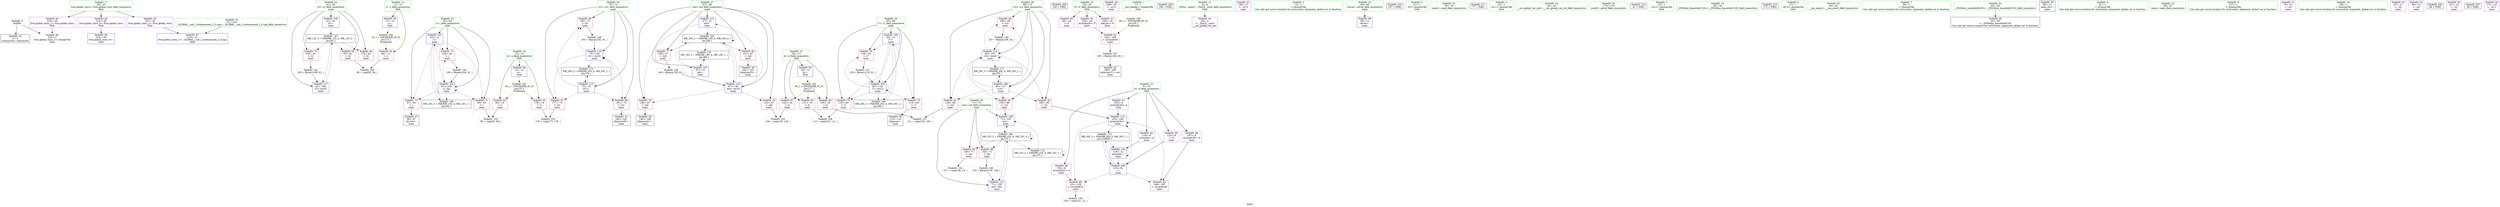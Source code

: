 digraph "SVFG" {
	label="SVFG";

	Node0x55ab2a5cfd20 [shape=record,color=grey,label="{NodeID: 0\nNullPtr}"];
	Node0x55ab2a5cfd20 -> Node0x55ab2a5e91f0[style=solid];
	Node0x55ab2a5cfd20 -> Node0x55ab2a5e9f80[style=solid];
	Node0x55ab2a5fd4a0 [shape=record,color=yellow,style=double,label="{NodeID: 180\n2V_1 = ENCHI(MR_2V_0)\npts\{13 \}\nFun[main]}"];
	Node0x55ab2a5fd4a0 -> Node0x55ab2a5eb960[style=dashed];
	Node0x55ab2a5e9e80 [shape=record,color=blue,label="{NodeID: 97\n215\<--31\nllvm.global_ctors_1\<--_GLOBAL__sub_I_lordmonsoon_2_0.cpp\nGlob }"];
	Node0x55ab2a5d0920 [shape=record,color=green,label="{NodeID: 14\n14\<--15\nn\<--n_field_insensitive\nGlob }"];
	Node0x55ab2a5d0920 -> Node0x55ab2a5eba30[style=solid];
	Node0x55ab2a5d0920 -> Node0x55ab2a5ebb00[style=solid];
	Node0x55ab2a5d0920 -> Node0x55ab2a5ed390[style=solid];
	Node0x55ab2a5eea50 [shape=record,color=blue,label="{NodeID: 111\n67\<--12\nind\<--\nmain\n}"];
	Node0x55ab2a5eea50 -> Node0x55ab2a5ec730[style=dashed];
	Node0x55ab2a5eea50 -> Node0x55ab2a5f89a0[style=dashed];
	Node0x55ab2a5e8d10 [shape=record,color=green,label="{NodeID: 28\n69\<--70\ni14\<--i14_field_insensitive\nmain\n}"];
	Node0x55ab2a5e8d10 -> Node0x55ab2a5ec8d0[style=solid];
	Node0x55ab2a5e8d10 -> Node0x55ab2a5ec9a0[style=solid];
	Node0x55ab2a5e8d10 -> Node0x55ab2a5eca70[style=solid];
	Node0x55ab2a5e8d10 -> Node0x55ab2a5ecb40[style=solid];
	Node0x55ab2a5e8d10 -> Node0x55ab2a5ee7e0[style=solid];
	Node0x55ab2a5e8d10 -> Node0x55ab2a5eecc0[style=solid];
	Node0x55ab2a6092f0 [shape=record,color=black,label="{NodeID: 208\n102 = PHI()\n}"];
	Node0x55ab2a5e9870 [shape=record,color=black,label="{NodeID: 42\n186\<--185\nidxprom37\<--sub\nmain\n}"];
	Node0x55ab2a5eb3f0 [shape=record,color=purple,label="{NodeID: 56\n189\<--25\n\<--.str.2\nmain\n}"];
	Node0x55ab2a5f1890 [shape=record,color=grey,label="{NodeID: 153\n179 = cmp(177, 178, )\n}"];
	Node0x55ab2a5ebfe0 [shape=record,color=red,label="{NodeID: 70\n199\<--61\n\<--t2\nmain\n}"];
	Node0x55ab2a5ebfe0 -> Node0x55ab2a5ea8f0[style=solid];
	Node0x55ab2a5f93a0 [shape=record,color=black,label="{NodeID: 167\nMR_12V_3 = PHI(MR_12V_4, MR_12V_2, )\npts\{62 \}\n}"];
	Node0x55ab2a5f93a0 -> Node0x55ab2a5ebe40[style=dashed];
	Node0x55ab2a5f93a0 -> Node0x55ab2a5ebf10[style=dashed];
	Node0x55ab2a5f93a0 -> Node0x55ab2a5ebfe0[style=dashed];
	Node0x55ab2a5f93a0 -> Node0x55ab2a5eef30[style=dashed];
	Node0x55ab2a5ecb40 [shape=record,color=red,label="{NodeID: 84\n166\<--69\n\<--i14\nmain\n}"];
	Node0x55ab2a5ecb40 -> Node0x55ab2a5eaa70[style=solid];
	Node0x55ab2a5d17d0 [shape=record,color=green,label="{NodeID: 1\n7\<--1\n__dso_handle\<--dummyObj\nGlob }"];
	Node0x55ab2a5fdfc0 [shape=record,color=yellow,style=double,label="{NodeID: 181\n4V_1 = ENCHI(MR_4V_0)\npts\{15 \}\nFun[main]}"];
	Node0x55ab2a5fdfc0 -> Node0x55ab2a5eba30[style=dashed];
	Node0x55ab2a5fdfc0 -> Node0x55ab2a5ebb00[style=dashed];
	Node0x55ab2a5e9f80 [shape=record,color=blue, style = dotted,label="{NodeID: 98\n216\<--3\nllvm.global_ctors_2\<--dummyVal\nGlob }"];
	Node0x55ab2a5d0e80 [shape=record,color=green,label="{NodeID: 15\n16\<--17\nk\<--k_field_insensitive\nGlob }"];
	Node0x55ab2a5d0e80 -> Node0x55ab2a5ebbd0[style=solid];
	Node0x55ab2a5d0e80 -> Node0x55ab2a5ebca0[style=solid];
	Node0x55ab2a5d0e80 -> Node0x55ab2a5ebd70[style=solid];
	Node0x55ab2a5d0e80 -> Node0x55ab2a5ed490[style=solid];
	Node0x55ab2a5eeb20 [shape=record,color=blue,label="{NodeID: 112\n71\<--155\ncnt\<--dec\nmain\n}"];
	Node0x55ab2a5eeb20 -> Node0x55ab2a5f8ea0[style=dashed];
	Node0x55ab2a5e8de0 [shape=record,color=green,label="{NodeID: 29\n71\<--72\ncnt\<--cnt_field_insensitive\nmain\n}"];
	Node0x55ab2a5e8de0 -> Node0x55ab2a5ecc10[style=solid];
	Node0x55ab2a5e8de0 -> Node0x55ab2a5ecce0[style=solid];
	Node0x55ab2a5e8de0 -> Node0x55ab2a5ee8b0[style=solid];
	Node0x55ab2a5e8de0 -> Node0x55ab2a5eeb20[style=solid];
	Node0x55ab2a6093f0 [shape=record,color=black,label="{NodeID: 209\n190 = PHI()\n}"];
	Node0x55ab2a5e9940 [shape=record,color=purple,label="{NodeID: 43\n40\<--4\n\<--_ZStL8__ioinit\n__cxx_global_var_init\n}"];
	Node0x55ab2a5eb4c0 [shape=record,color=purple,label="{NodeID: 57\n196\<--27\n\<--.str.3\nmain\n}"];
	Node0x55ab2a5f1a10 [shape=record,color=grey,label="{NodeID: 154\n137 = cmp(136, 12, )\n}"];
	Node0x55ab2a5ec0b0 [shape=record,color=red,label="{NodeID: 71\n93\<--63\n\<--i\nmain\n}"];
	Node0x55ab2a5ec0b0 -> Node0x55ab2a5f1b90[style=solid];
	Node0x55ab2a5f98a0 [shape=record,color=black,label="{NodeID: 168\nMR_14V_2 = PHI(MR_14V_4, MR_14V_1, )\npts\{64 \}\n}"];
	Node0x55ab2a5f98a0 -> Node0x55ab2a5ea220[style=dashed];
	Node0x55ab2a5ecc10 [shape=record,color=red,label="{NodeID: 85\n136\<--71\n\<--cnt\nmain\n}"];
	Node0x55ab2a5ecc10 -> Node0x55ab2a5f1a10[style=solid];
	Node0x55ab2a5d00d0 [shape=record,color=green,label="{NodeID: 2\n12\<--1\n\<--dummyObj\nCan only get source location for instruction, argument, global var or function.}"];
	Node0x55ab2a5fe0a0 [shape=record,color=yellow,style=double,label="{NodeID: 182\n6V_1 = ENCHI(MR_6V_0)\npts\{17 \}\nFun[main]}"];
	Node0x55ab2a5fe0a0 -> Node0x55ab2a5ebbd0[style=dashed];
	Node0x55ab2a5fe0a0 -> Node0x55ab2a5ebca0[style=dashed];
	Node0x55ab2a5fe0a0 -> Node0x55ab2a5ebd70[style=dashed];
	Node0x55ab2a5ea080 [shape=record,color=blue,label="{NodeID: 99\n59\<--12\nretval\<--\nmain\n}"];
	Node0x55ab2a5d0f50 [shape=record,color=green,label="{NodeID: 16\n18\<--20\nP\<--P_field_insensitive\nGlob }"];
	Node0x55ab2a5d0f50 -> Node0x55ab2a5eae40[style=solid];
	Node0x55ab2a5d0f50 -> Node0x55ab2a5eaf10[style=solid];
	Node0x55ab2a5d0f50 -> Node0x55ab2a5eb890[style=solid];
	Node0x55ab2a5eebf0 [shape=record,color=blue,label="{NodeID: 113\n163\<--160\narrayidx26\<--\nmain\n}"];
	Node0x55ab2a5eebf0 -> Node0x55ab2a5ed020[style=dashed];
	Node0x55ab2a5eebf0 -> Node0x55ab2a5ed1c0[style=dashed];
	Node0x55ab2a5eebf0 -> Node0x55ab2a5eebf0[style=dashed];
	Node0x55ab2a5eebf0 -> Node0x55ab2a5fb6a0[style=dashed];
	Node0x55ab2a5e8eb0 [shape=record,color=green,label="{NodeID: 30\n73\<--74\ni31\<--i31_field_insensitive\nmain\n}"];
	Node0x55ab2a5e8eb0 -> Node0x55ab2a5ecdb0[style=solid];
	Node0x55ab2a5e8eb0 -> Node0x55ab2a5ece80[style=solid];
	Node0x55ab2a5e8eb0 -> Node0x55ab2a5ecf50[style=solid];
	Node0x55ab2a5e8eb0 -> Node0x55ab2a5eed90[style=solid];
	Node0x55ab2a5e8eb0 -> Node0x55ab2a5eee60[style=solid];
	Node0x55ab2a6094f0 [shape=record,color=black,label="{NodeID: 210\n197 = PHI()\n}"];
	Node0x55ab2a5e9a10 [shape=record,color=purple,label="{NodeID: 44\n116\<--8\narrayidx\<--A\nmain\n}"];
	Node0x55ab2a5e9a10 -> Node0x55ab2a5ea490[style=solid];
	Node0x55ab2a5eb590 [shape=record,color=purple,label="{NodeID: 58\n214\<--29\nllvm.global_ctors_0\<--llvm.global_ctors\nGlob }"];
	Node0x55ab2a5eb590 -> Node0x55ab2a5e9d80[style=solid];
	Node0x55ab2a5f1b90 [shape=record,color=grey,label="{NodeID: 155\n95 = cmp(93, 94, )\n}"];
	Node0x55ab2a5ec180 [shape=record,color=red,label="{NodeID: 72\n97\<--63\n\<--i\nmain\n}"];
	Node0x55ab2a5ec180 -> Node0x55ab2a5e9460[style=solid];
	Node0x55ab2a5f9da0 [shape=record,color=black,label="{NodeID: 169\nMR_16V_2 = PHI(MR_16V_4, MR_16V_1, )\npts\{66 \}\n}"];
	Node0x55ab2a5f9da0 -> Node0x55ab2a5ea3c0[style=dashed];
	Node0x55ab2a5ecce0 [shape=record,color=red,label="{NodeID: 86\n154\<--71\n\<--cnt\nmain\n}"];
	Node0x55ab2a5ecce0 -> Node0x55ab2a5eabf0[style=solid];
	Node0x55ab2a5cff40 [shape=record,color=green,label="{NodeID: 3\n21\<--1\n.str\<--dummyObj\nGlob }"];
	Node0x55ab2a5fe180 [shape=record,color=yellow,style=double,label="{NodeID: 183\n8V_1 = ENCHI(MR_8V_0)\npts\{20 \}\nFun[main]}"];
	Node0x55ab2a5fe180 -> Node0x55ab2a5ed0f0[style=dashed];
	Node0x55ab2a5ea150 [shape=record,color=blue,label="{NodeID: 100\n61\<--81\nt2\<--\nmain\n}"];
	Node0x55ab2a5ea150 -> Node0x55ab2a5f93a0[style=dashed];
	Node0x55ab2a5d1020 [shape=record,color=green,label="{NodeID: 17\n29\<--33\nllvm.global_ctors\<--llvm.global_ctors_field_insensitive\nGlob }"];
	Node0x55ab2a5d1020 -> Node0x55ab2a5eb590[style=solid];
	Node0x55ab2a5d1020 -> Node0x55ab2a5eb690[style=solid];
	Node0x55ab2a5d1020 -> Node0x55ab2a5eb790[style=solid];
	Node0x55ab2a5eecc0 [shape=record,color=blue,label="{NodeID: 114\n69\<--167\ni14\<--inc28\nmain\n}"];
	Node0x55ab2a5eecc0 -> Node0x55ab2a5ec8d0[style=dashed];
	Node0x55ab2a5eecc0 -> Node0x55ab2a5ec9a0[style=dashed];
	Node0x55ab2a5eecc0 -> Node0x55ab2a5eca70[style=dashed];
	Node0x55ab2a5eecc0 -> Node0x55ab2a5ecb40[style=dashed];
	Node0x55ab2a5eecc0 -> Node0x55ab2a5eecc0[style=dashed];
	Node0x55ab2a5eecc0 -> Node0x55ab2a5fa7a0[style=dashed];
	Node0x55ab2a5e8f80 [shape=record,color=green,label="{NodeID: 31\n78\<--79\nscanf\<--scanf_field_insensitive\n}"];
	Node0x55ab2a609f10 [shape=record,color=black,label="{NodeID: 211\n77 = PHI()\n}"];
	Node0x55ab2a5e9ae0 [shape=record,color=purple,label="{NodeID: 45\n123\<--8\n\<--A\nmain\n}"];
	Node0x55ab2a5e9ae0 -> Node0x55ab2a5ee640[style=solid];
	Node0x55ab2a5eb690 [shape=record,color=purple,label="{NodeID: 59\n215\<--29\nllvm.global_ctors_1\<--llvm.global_ctors\nGlob }"];
	Node0x55ab2a5eb690 -> Node0x55ab2a5e9e80[style=solid];
	Node0x55ab2a5f1d10 [shape=record,color=grey,label="{NodeID: 156\n85 = cmp(83, 84, )\n}"];
	Node0x55ab2a5ec250 [shape=record,color=red,label="{NodeID: 73\n104\<--63\n\<--i\nmain\n}"];
	Node0x55ab2a5ec250 -> Node0x55ab2a5f1410[style=solid];
	Node0x55ab2a5fa2a0 [shape=record,color=black,label="{NodeID: 170\nMR_18V_2 = PHI(MR_18V_4, MR_18V_1, )\npts\{68 \}\n}"];
	Node0x55ab2a5fa2a0 -> Node0x55ab2a5ee710[style=dashed];
	Node0x55ab2a5ecdb0 [shape=record,color=red,label="{NodeID: 87\n177\<--73\n\<--i31\nmain\n}"];
	Node0x55ab2a5ecdb0 -> Node0x55ab2a5f1890[style=solid];
	Node0x55ab2a5cffd0 [shape=record,color=green,label="{NodeID: 4\n23\<--1\n.str.1\<--dummyObj\nGlob }"];
	Node0x55ab2a5ea220 [shape=record,color=blue,label="{NodeID: 101\n63\<--12\ni\<--\nmain\n}"];
	Node0x55ab2a5ea220 -> Node0x55ab2a5ec0b0[style=dashed];
	Node0x55ab2a5ea220 -> Node0x55ab2a5ec180[style=dashed];
	Node0x55ab2a5ea220 -> Node0x55ab2a5ec250[style=dashed];
	Node0x55ab2a5ea220 -> Node0x55ab2a5ea2f0[style=dashed];
	Node0x55ab2a5ea220 -> Node0x55ab2a5f98a0[style=dashed];
	Node0x55ab2a5d10f0 [shape=record,color=green,label="{NodeID: 18\n34\<--35\n__cxx_global_var_init\<--__cxx_global_var_init_field_insensitive\n}"];
	Node0x55ab2a5eed90 [shape=record,color=blue,label="{NodeID: 115\n73\<--12\ni31\<--\nmain\n}"];
	Node0x55ab2a5eed90 -> Node0x55ab2a5ecdb0[style=dashed];
	Node0x55ab2a5eed90 -> Node0x55ab2a5ece80[style=dashed];
	Node0x55ab2a5eed90 -> Node0x55ab2a5ecf50[style=dashed];
	Node0x55ab2a5eed90 -> Node0x55ab2a5eee60[style=dashed];
	Node0x55ab2a5eed90 -> Node0x55ab2a5fb1a0[style=dashed];
	Node0x55ab2a5e9050 [shape=record,color=green,label="{NodeID: 32\n173\<--174\nprintf\<--printf_field_insensitive\n}"];
	Node0x55ab2a60a010 [shape=record,color=black,label="{NodeID: 212\n41 = PHI()\n}"];
	Node0x55ab2a5e9bb0 [shape=record,color=purple,label="{NodeID: 46\n150\<--8\narrayidx22\<--A\nmain\n}"];
	Node0x55ab2a5e9bb0 -> Node0x55ab2a5ed020[style=solid];
	Node0x55ab2a5eb790 [shape=record,color=purple,label="{NodeID: 60\n216\<--29\nllvm.global_ctors_2\<--llvm.global_ctors\nGlob }"];
	Node0x55ab2a5eb790 -> Node0x55ab2a5e9f80[style=solid];
	Node0x55ab2a5f1e90 [shape=record,color=grey,label="{NodeID: 157\n131 = cmp(129, 130, )\n}"];
	Node0x55ab2a5ec320 [shape=record,color=red,label="{NodeID: 74\n110\<--65\n\<--i7\nmain\n}"];
	Node0x55ab2a5ec320 -> Node0x55ab2a5f2010[style=solid];
	Node0x55ab2a5fa7a0 [shape=record,color=black,label="{NodeID: 171\nMR_20V_2 = PHI(MR_20V_4, MR_20V_1, )\npts\{70 \}\n}"];
	Node0x55ab2a5fa7a0 -> Node0x55ab2a5ee7e0[style=dashed];
	Node0x55ab2a5ece80 [shape=record,color=red,label="{NodeID: 88\n181\<--73\n\<--i31\nmain\n}"];
	Node0x55ab2a5ece80 -> Node0x55ab2a5e97a0[style=solid];
	Node0x55ab2a5d1960 [shape=record,color=green,label="{NodeID: 5\n25\<--1\n.str.2\<--dummyObj\nGlob }"];
	Node0x55ab2a5ea2f0 [shape=record,color=blue,label="{NodeID: 102\n63\<--105\ni\<--inc\nmain\n}"];
	Node0x55ab2a5ea2f0 -> Node0x55ab2a5ec0b0[style=dashed];
	Node0x55ab2a5ea2f0 -> Node0x55ab2a5ec180[style=dashed];
	Node0x55ab2a5ea2f0 -> Node0x55ab2a5ec250[style=dashed];
	Node0x55ab2a5ea2f0 -> Node0x55ab2a5ea2f0[style=dashed];
	Node0x55ab2a5ea2f0 -> Node0x55ab2a5f98a0[style=dashed];
	Node0x55ab2a5d11c0 [shape=record,color=green,label="{NodeID: 19\n38\<--39\n_ZNSt8ios_base4InitC1Ev\<--_ZNSt8ios_base4InitC1Ev_field_insensitive\n}"];
	Node0x55ab2a5eee60 [shape=record,color=blue,label="{NodeID: 116\n73\<--193\ni31\<--inc41\nmain\n}"];
	Node0x55ab2a5eee60 -> Node0x55ab2a5ecdb0[style=dashed];
	Node0x55ab2a5eee60 -> Node0x55ab2a5ece80[style=dashed];
	Node0x55ab2a5eee60 -> Node0x55ab2a5ecf50[style=dashed];
	Node0x55ab2a5eee60 -> Node0x55ab2a5eee60[style=dashed];
	Node0x55ab2a5eee60 -> Node0x55ab2a5fb1a0[style=dashed];
	Node0x55ab2a5e9120 [shape=record,color=green,label="{NodeID: 33\n31\<--210\n_GLOBAL__sub_I_lordmonsoon_2_0.cpp\<--_GLOBAL__sub_I_lordmonsoon_2_0.cpp_field_insensitive\n}"];
	Node0x55ab2a5e9120 -> Node0x55ab2a5e9e80[style=solid];
	Node0x55ab2a60a110 [shape=record,color=black,label="{NodeID: 213\n172 = PHI()\n}"];
	Node0x55ab2a5e9c80 [shape=record,color=purple,label="{NodeID: 47\n163\<--8\narrayidx26\<--A\nmain\n}"];
	Node0x55ab2a5e9c80 -> Node0x55ab2a5eebf0[style=solid];
	Node0x55ab2a5ea8f0 [shape=record,color=grey,label="{NodeID: 144\n200 = Binary(199, 81, )\n}"];
	Node0x55ab2a5ea8f0 -> Node0x55ab2a5eef30[style=solid];
	Node0x55ab2a5eb890 [shape=record,color=purple,label="{NodeID: 61\n100\<--18\nadd.ptr\<--P\nmain\n}"];
	Node0x55ab2a5f2010 [shape=record,color=grey,label="{NodeID: 158\n112 = cmp(110, 111, )\n}"];
	Node0x55ab2a5ec3f0 [shape=record,color=red,label="{NodeID: 75\n114\<--65\n\<--i7\nmain\n}"];
	Node0x55ab2a5ec3f0 -> Node0x55ab2a5e9530[style=solid];
	Node0x55ab2a5faca0 [shape=record,color=black,label="{NodeID: 172\nMR_22V_2 = PHI(MR_22V_3, MR_22V_1, )\npts\{72 \}\n}"];
	Node0x55ab2a5faca0 -> Node0x55ab2a5ee8b0[style=dashed];
	Node0x55ab2a5faca0 -> Node0x55ab2a5faca0[style=dashed];
	Node0x55ab2a5ecf50 [shape=record,color=red,label="{NodeID: 89\n192\<--73\n\<--i31\nmain\n}"];
	Node0x55ab2a5ecf50 -> Node0x55ab2a5f1290[style=solid];
	Node0x55ab2a5d19f0 [shape=record,color=green,label="{NodeID: 6\n27\<--1\n.str.3\<--dummyObj\nGlob }"];
	Node0x55ab2a5ea3c0 [shape=record,color=blue,label="{NodeID: 103\n65\<--12\ni7\<--\nmain\n}"];
	Node0x55ab2a5ea3c0 -> Node0x55ab2a5ec320[style=dashed];
	Node0x55ab2a5ea3c0 -> Node0x55ab2a5ec3f0[style=dashed];
	Node0x55ab2a5ea3c0 -> Node0x55ab2a5ec4c0[style=dashed];
	Node0x55ab2a5ea3c0 -> Node0x55ab2a5ee570[style=dashed];
	Node0x55ab2a5ea3c0 -> Node0x55ab2a5f9da0[style=dashed];
	Node0x55ab2a5d1290 [shape=record,color=green,label="{NodeID: 20\n44\<--45\n__cxa_atexit\<--__cxa_atexit_field_insensitive\n}"];
	Node0x55ab2a5eef30 [shape=record,color=blue,label="{NodeID: 117\n61\<--200\nt2\<--inc45\nmain\n}"];
	Node0x55ab2a5eef30 -> Node0x55ab2a5f93a0[style=dashed];
	Node0x55ab2a5e91f0 [shape=record,color=black,label="{NodeID: 34\n2\<--3\ndummyVal\<--dummyVal\n}"];
	Node0x55ab2a5ead70 [shape=record,color=purple,label="{NodeID: 48\n187\<--8\narrayidx38\<--A\nmain\n}"];
	Node0x55ab2a5ead70 -> Node0x55ab2a5ed1c0[style=solid];
	Node0x55ab2a5eaa70 [shape=record,color=grey,label="{NodeID: 145\n167 = Binary(166, 81, )\n}"];
	Node0x55ab2a5eaa70 -> Node0x55ab2a5eecc0[style=solid];
	Node0x55ab2a5eb960 [shape=record,color=red,label="{NodeID: 62\n84\<--11\n\<--t\nmain\n}"];
	Node0x55ab2a5eb960 -> Node0x55ab2a5f1d10[style=solid];
	Node0x55ab2a5f2190 [shape=record,color=grey,label="{NodeID: 159\n152 = cmp(151, 12, )\n}"];
	Node0x55ab2a5ec4c0 [shape=record,color=red,label="{NodeID: 76\n119\<--65\n\<--i7\nmain\n}"];
	Node0x55ab2a5ec4c0 -> Node0x55ab2a5f1590[style=solid];
	Node0x55ab2a5fb1a0 [shape=record,color=black,label="{NodeID: 173\nMR_24V_2 = PHI(MR_24V_4, MR_24V_1, )\npts\{74 \}\n}"];
	Node0x55ab2a5fb1a0 -> Node0x55ab2a5eed90[style=dashed];
	Node0x55ab2a5ed020 [shape=record,color=red,label="{NodeID: 90\n151\<--150\n\<--arrayidx22\nmain\n}"];
	Node0x55ab2a5ed020 -> Node0x55ab2a5f2190[style=solid];
	Node0x55ab2a5d1a80 [shape=record,color=green,label="{NodeID: 7\n30\<--1\n\<--dummyObj\nCan only get source location for instruction, argument, global var or function.}"];
	Node0x55ab2a5ea490 [shape=record,color=blue,label="{NodeID: 104\n116\<--12\narrayidx\<--\nmain\n}"];
	Node0x55ab2a5ea490 -> Node0x55ab2a5ea490[style=dashed];
	Node0x55ab2a5ea490 -> Node0x55ab2a5ee640[style=dashed];
	Node0x55ab2a5e88e0 [shape=record,color=green,label="{NodeID: 21\n43\<--49\n_ZNSt8ios_base4InitD1Ev\<--_ZNSt8ios_base4InitD1Ev_field_insensitive\n}"];
	Node0x55ab2a5e88e0 -> Node0x55ab2a5e9390[style=solid];
	Node0x55ab2a5e92c0 [shape=record,color=black,label="{NodeID: 35\n58\<--12\nmain_ret\<--\nmain\n}"];
	Node0x55ab2a5eae40 [shape=record,color=purple,label="{NodeID: 49\n99\<--18\n\<--P\nmain\n}"];
	Node0x55ab2a5eabf0 [shape=record,color=grey,label="{NodeID: 146\n155 = Binary(154, 156, )\n}"];
	Node0x55ab2a5eabf0 -> Node0x55ab2a5eeb20[style=solid];
	Node0x55ab2a5eba30 [shape=record,color=red,label="{NodeID: 63\n94\<--14\n\<--n\nmain\n}"];
	Node0x55ab2a5eba30 -> Node0x55ab2a5f1b90[style=solid];
	Node0x55ab2a5ec590 [shape=record,color=red,label="{NodeID: 77\n139\<--67\n\<--ind\nmain\n}"];
	Node0x55ab2a5ec590 -> Node0x55ab2a5f1110[style=solid];
	Node0x55ab2a5fb6a0 [shape=record,color=black,label="{NodeID: 174\nMR_26V_2 = PHI(MR_26V_6, MR_26V_1, )\npts\{100000 \}\n}"];
	Node0x55ab2a5fb6a0 -> Node0x55ab2a5ea490[style=dashed];
	Node0x55ab2a5fb6a0 -> Node0x55ab2a5ee640[style=dashed];
	Node0x55ab2a5ed0f0 [shape=record,color=red,label="{NodeID: 91\n184\<--183\n\<--arrayidx36\nmain\n}"];
	Node0x55ab2a5ed0f0 -> Node0x55ab2a5f0f90[style=solid];
	Node0x55ab2a5d01d0 [shape=record,color=green,label="{NodeID: 8\n81\<--1\n\<--dummyObj\nCan only get source location for instruction, argument, global var or function.}"];
	Node0x55ab2a5ee570 [shape=record,color=blue,label="{NodeID: 105\n65\<--120\ni7\<--inc12\nmain\n}"];
	Node0x55ab2a5ee570 -> Node0x55ab2a5ec320[style=dashed];
	Node0x55ab2a5ee570 -> Node0x55ab2a5ec3f0[style=dashed];
	Node0x55ab2a5ee570 -> Node0x55ab2a5ec4c0[style=dashed];
	Node0x55ab2a5ee570 -> Node0x55ab2a5ee570[style=dashed];
	Node0x55ab2a5ee570 -> Node0x55ab2a5f9da0[style=dashed];
	Node0x55ab2a5e8970 [shape=record,color=green,label="{NodeID: 22\n56\<--57\nmain\<--main_field_insensitive\n}"];
	Node0x55ab2a5e9390 [shape=record,color=black,label="{NodeID: 36\n42\<--43\n\<--_ZNSt8ios_base4InitD1Ev\nCan only get source location for instruction, argument, global var or function.}"];
	Node0x55ab2a5eaf10 [shape=record,color=purple,label="{NodeID: 50\n183\<--18\narrayidx36\<--P\nmain\n}"];
	Node0x55ab2a5eaf10 -> Node0x55ab2a5ed0f0[style=solid];
	Node0x55ab2a5f0f90 [shape=record,color=grey,label="{NodeID: 147\n185 = Binary(184, 81, )\n}"];
	Node0x55ab2a5f0f90 -> Node0x55ab2a5e9870[style=solid];
	Node0x55ab2a5ebb00 [shape=record,color=red,label="{NodeID: 64\n178\<--14\n\<--n\nmain\n}"];
	Node0x55ab2a5ebb00 -> Node0x55ab2a5f1890[style=solid];
	Node0x55ab2a5ec660 [shape=record,color=red,label="{NodeID: 78\n142\<--67\n\<--ind\nmain\n}"];
	Node0x55ab2a5ec660 -> Node0x55ab2a5f1710[style=solid];
	Node0x55ab2a5ed1c0 [shape=record,color=red,label="{NodeID: 92\n188\<--187\n\<--arrayidx38\nmain\n}"];
	Node0x55ab2a5d02a0 [shape=record,color=green,label="{NodeID: 9\n127\<--1\n\<--dummyObj\nCan only get source location for instruction, argument, global var or function.}"];
	Node0x55ab2a5ee640 [shape=record,color=blue,label="{NodeID: 106\n123\<--81\n\<--\nmain\n}"];
	Node0x55ab2a5ee640 -> Node0x55ab2a5ed020[style=dashed];
	Node0x55ab2a5ee640 -> Node0x55ab2a5ed1c0[style=dashed];
	Node0x55ab2a5ee640 -> Node0x55ab2a5eebf0[style=dashed];
	Node0x55ab2a5ee640 -> Node0x55ab2a5fb6a0[style=dashed];
	Node0x55ab2a5e8a00 [shape=record,color=green,label="{NodeID: 23\n59\<--60\nretval\<--retval_field_insensitive\nmain\n}"];
	Node0x55ab2a5e8a00 -> Node0x55ab2a5ea080[style=solid];
	Node0x55ab2a5e9460 [shape=record,color=black,label="{NodeID: 37\n98\<--97\nidx.ext\<--\nmain\n}"];
	Node0x55ab2a5eafe0 [shape=record,color=purple,label="{NodeID: 51\n76\<--21\n\<--.str\nmain\n}"];
	Node0x55ab2a5f1110 [shape=record,color=grey,label="{NodeID: 148\n140 = Binary(139, 81, )\n}"];
	Node0x55ab2a5f1110 -> Node0x55ab2a5ee980[style=solid];
	Node0x55ab2a5ebbd0 [shape=record,color=red,label="{NodeID: 65\n111\<--16\n\<--k\nmain\n}"];
	Node0x55ab2a5ebbd0 -> Node0x55ab2a5f2010[style=solid];
	Node0x55ab2a5ec730 [shape=record,color=red,label="{NodeID: 79\n148\<--67\n\<--ind\nmain\n}"];
	Node0x55ab2a5ec730 -> Node0x55ab2a5e9600[style=solid];
	Node0x55ab2a5ed290 [shape=record,color=blue,label="{NodeID: 93\n11\<--12\nt\<--\nGlob }"];
	Node0x55ab2a5ed290 -> Node0x55ab2a5fd4a0[style=dashed];
	Node0x55ab2a5d0370 [shape=record,color=green,label="{NodeID: 10\n156\<--1\n\<--dummyObj\nCan only get source location for instruction, argument, global var or function.}"];
	Node0x55ab2a5ee710 [shape=record,color=blue,label="{NodeID: 107\n67\<--12\nind\<--\nmain\n}"];
	Node0x55ab2a5ee710 -> Node0x55ab2a5f89a0[style=dashed];
	Node0x55ab2a5ee710 -> Node0x55ab2a5fa2a0[style=dashed];
	Node0x55ab2a5e8a90 [shape=record,color=green,label="{NodeID: 24\n61\<--62\nt2\<--t2_field_insensitive\nmain\n}"];
	Node0x55ab2a5e8a90 -> Node0x55ab2a5ebe40[style=solid];
	Node0x55ab2a5e8a90 -> Node0x55ab2a5ebf10[style=solid];
	Node0x55ab2a5e8a90 -> Node0x55ab2a5ebfe0[style=solid];
	Node0x55ab2a5e8a90 -> Node0x55ab2a5ea150[style=solid];
	Node0x55ab2a5e8a90 -> Node0x55ab2a5eef30[style=solid];
	Node0x55ab2a5e9530 [shape=record,color=black,label="{NodeID: 38\n115\<--114\nidxprom\<--\nmain\n}"];
	Node0x55ab2a5eb0b0 [shape=record,color=purple,label="{NodeID: 52\n87\<--21\n\<--.str\nmain\n}"];
	Node0x55ab2a5f1290 [shape=record,color=grey,label="{NodeID: 149\n193 = Binary(192, 81, )\n}"];
	Node0x55ab2a5f1290 -> Node0x55ab2a5eee60[style=solid];
	Node0x55ab2a5ebca0 [shape=record,color=red,label="{NodeID: 66\n130\<--16\n\<--k\nmain\n}"];
	Node0x55ab2a5ebca0 -> Node0x55ab2a5f1e90[style=solid];
	Node0x55ab2a5ec800 [shape=record,color=red,label="{NodeID: 80\n161\<--67\n\<--ind\nmain\n}"];
	Node0x55ab2a5ec800 -> Node0x55ab2a5e96d0[style=solid];
	Node0x55ab2a5ed390 [shape=record,color=blue,label="{NodeID: 94\n14\<--12\nn\<--\nGlob }"];
	Node0x55ab2a5ed390 -> Node0x55ab2a5fdfc0[style=dashed];
	Node0x55ab2a5d06b0 [shape=record,color=green,label="{NodeID: 11\n4\<--6\n_ZStL8__ioinit\<--_ZStL8__ioinit_field_insensitive\nGlob }"];
	Node0x55ab2a5d06b0 -> Node0x55ab2a5e9940[style=solid];
	Node0x55ab2a5ee7e0 [shape=record,color=blue,label="{NodeID: 108\n69\<--127\ni14\<--\nmain\n}"];
	Node0x55ab2a5ee7e0 -> Node0x55ab2a5ec8d0[style=dashed];
	Node0x55ab2a5ee7e0 -> Node0x55ab2a5ec9a0[style=dashed];
	Node0x55ab2a5ee7e0 -> Node0x55ab2a5eca70[style=dashed];
	Node0x55ab2a5ee7e0 -> Node0x55ab2a5ecb40[style=dashed];
	Node0x55ab2a5ee7e0 -> Node0x55ab2a5eecc0[style=dashed];
	Node0x55ab2a5ee7e0 -> Node0x55ab2a5fa7a0[style=dashed];
	Node0x55ab2a5e8b20 [shape=record,color=green,label="{NodeID: 25\n63\<--64\ni\<--i_field_insensitive\nmain\n}"];
	Node0x55ab2a5e8b20 -> Node0x55ab2a5ec0b0[style=solid];
	Node0x55ab2a5e8b20 -> Node0x55ab2a5ec180[style=solid];
	Node0x55ab2a5e8b20 -> Node0x55ab2a5ec250[style=solid];
	Node0x55ab2a5e8b20 -> Node0x55ab2a5ea220[style=solid];
	Node0x55ab2a5e8b20 -> Node0x55ab2a5ea2f0[style=solid];
	Node0x55ab2a5e9600 [shape=record,color=black,label="{NodeID: 39\n149\<--148\nidxprom21\<--\nmain\n}"];
	Node0x55ab2a5eb180 [shape=record,color=purple,label="{NodeID: 53\n89\<--21\n\<--.str\nmain\n}"];
	Node0x55ab2a5f1410 [shape=record,color=grey,label="{NodeID: 150\n105 = Binary(104, 81, )\n}"];
	Node0x55ab2a5f1410 -> Node0x55ab2a5ea2f0[style=solid];
	Node0x55ab2a5ebd70 [shape=record,color=red,label="{NodeID: 67\n143\<--16\n\<--k\nmain\n}"];
	Node0x55ab2a5ebd70 -> Node0x55ab2a5f1710[style=solid];
	Node0x55ab2a5ec8d0 [shape=record,color=red,label="{NodeID: 81\n129\<--69\n\<--i14\nmain\n}"];
	Node0x55ab2a5ec8d0 -> Node0x55ab2a5f1e90[style=solid];
	Node0x55ab2a5ed490 [shape=record,color=blue,label="{NodeID: 95\n16\<--12\nk\<--\nGlob }"];
	Node0x55ab2a5ed490 -> Node0x55ab2a5fe0a0[style=dashed];
	Node0x55ab2a5d0780 [shape=record,color=green,label="{NodeID: 12\n8\<--10\nA\<--A_field_insensitive\nGlob }"];
	Node0x55ab2a5d0780 -> Node0x55ab2a5e9a10[style=solid];
	Node0x55ab2a5d0780 -> Node0x55ab2a5e9ae0[style=solid];
	Node0x55ab2a5d0780 -> Node0x55ab2a5e9bb0[style=solid];
	Node0x55ab2a5d0780 -> Node0x55ab2a5e9c80[style=solid];
	Node0x55ab2a5d0780 -> Node0x55ab2a5ead70[style=solid];
	Node0x55ab2a5ee8b0 [shape=record,color=blue,label="{NodeID: 109\n71\<--133\ncnt\<--\nmain\n}"];
	Node0x55ab2a5ee8b0 -> Node0x55ab2a5f8ea0[style=dashed];
	Node0x55ab2a5e8bb0 [shape=record,color=green,label="{NodeID: 26\n65\<--66\ni7\<--i7_field_insensitive\nmain\n}"];
	Node0x55ab2a5e8bb0 -> Node0x55ab2a5ec320[style=solid];
	Node0x55ab2a5e8bb0 -> Node0x55ab2a5ec3f0[style=solid];
	Node0x55ab2a5e8bb0 -> Node0x55ab2a5ec4c0[style=solid];
	Node0x55ab2a5e8bb0 -> Node0x55ab2a5ea3c0[style=solid];
	Node0x55ab2a5e8bb0 -> Node0x55ab2a5ee570[style=solid];
	Node0x55ab2a40e670 [shape=record,color=black,label="{NodeID: 206\n88 = PHI()\n}"];
	Node0x55ab2a5e96d0 [shape=record,color=black,label="{NodeID: 40\n162\<--161\nidxprom25\<--\nmain\n}"];
	Node0x55ab2a5eb250 [shape=record,color=purple,label="{NodeID: 54\n101\<--21\n\<--.str\nmain\n}"];
	Node0x55ab2a5f1590 [shape=record,color=grey,label="{NodeID: 151\n120 = Binary(119, 81, )\n}"];
	Node0x55ab2a5f1590 -> Node0x55ab2a5ee570[style=solid];
	Node0x55ab2a5ebe40 [shape=record,color=red,label="{NodeID: 68\n83\<--61\n\<--t2\nmain\n}"];
	Node0x55ab2a5ebe40 -> Node0x55ab2a5f1d10[style=solid];
	Node0x55ab2a5f89a0 [shape=record,color=black,label="{NodeID: 165\nMR_18V_5 = PHI(MR_18V_8, MR_18V_4, )\npts\{68 \}\n}"];
	Node0x55ab2a5f89a0 -> Node0x55ab2a5ec590[style=dashed];
	Node0x55ab2a5f89a0 -> Node0x55ab2a5ec800[style=dashed];
	Node0x55ab2a5f89a0 -> Node0x55ab2a5ee980[style=dashed];
	Node0x55ab2a5f89a0 -> Node0x55ab2a5f89a0[style=dashed];
	Node0x55ab2a5f89a0 -> Node0x55ab2a5fa2a0[style=dashed];
	Node0x55ab2a5ec9a0 [shape=record,color=red,label="{NodeID: 82\n133\<--69\n\<--i14\nmain\n}"];
	Node0x55ab2a5ec9a0 -> Node0x55ab2a5ee8b0[style=solid];
	Node0x55ab2a5e9d80 [shape=record,color=blue,label="{NodeID: 96\n214\<--30\nllvm.global_ctors_0\<--\nGlob }"];
	Node0x55ab2a5d0850 [shape=record,color=green,label="{NodeID: 13\n11\<--13\nt\<--t_field_insensitive\nGlob }"];
	Node0x55ab2a5d0850 -> Node0x55ab2a5eb960[style=solid];
	Node0x55ab2a5d0850 -> Node0x55ab2a5ed290[style=solid];
	Node0x55ab2a5ee980 [shape=record,color=blue,label="{NodeID: 110\n67\<--140\nind\<--inc19\nmain\n}"];
	Node0x55ab2a5ee980 -> Node0x55ab2a5ec660[style=dashed];
	Node0x55ab2a5ee980 -> Node0x55ab2a5ec730[style=dashed];
	Node0x55ab2a5ee980 -> Node0x55ab2a5eea50[style=dashed];
	Node0x55ab2a5ee980 -> Node0x55ab2a5f89a0[style=dashed];
	Node0x55ab2a5e8c40 [shape=record,color=green,label="{NodeID: 27\n67\<--68\nind\<--ind_field_insensitive\nmain\n}"];
	Node0x55ab2a5e8c40 -> Node0x55ab2a5ec590[style=solid];
	Node0x55ab2a5e8c40 -> Node0x55ab2a5ec660[style=solid];
	Node0x55ab2a5e8c40 -> Node0x55ab2a5ec730[style=solid];
	Node0x55ab2a5e8c40 -> Node0x55ab2a5ec800[style=solid];
	Node0x55ab2a5e8c40 -> Node0x55ab2a5ee710[style=solid];
	Node0x55ab2a5e8c40 -> Node0x55ab2a5ee980[style=solid];
	Node0x55ab2a5e8c40 -> Node0x55ab2a5eea50[style=solid];
	Node0x55ab2a6091f0 [shape=record,color=black,label="{NodeID: 207\n90 = PHI()\n}"];
	Node0x55ab2a5e97a0 [shape=record,color=black,label="{NodeID: 41\n182\<--181\nidxprom35\<--\nmain\n}"];
	Node0x55ab2a5eb320 [shape=record,color=purple,label="{NodeID: 55\n171\<--23\n\<--.str.1\nmain\n}"];
	Node0x55ab2a5f1710 [shape=record,color=grey,label="{NodeID: 152\n144 = cmp(142, 143, )\n}"];
	Node0x55ab2a5ebf10 [shape=record,color=red,label="{NodeID: 69\n170\<--61\n\<--t2\nmain\n}"];
	Node0x55ab2a5f8ea0 [shape=record,color=black,label="{NodeID: 166\nMR_22V_5 = PHI(MR_22V_6, MR_22V_4, )\npts\{72 \}\n}"];
	Node0x55ab2a5f8ea0 -> Node0x55ab2a5ecc10[style=dashed];
	Node0x55ab2a5f8ea0 -> Node0x55ab2a5ecce0[style=dashed];
	Node0x55ab2a5f8ea0 -> Node0x55ab2a5ee8b0[style=dashed];
	Node0x55ab2a5f8ea0 -> Node0x55ab2a5eeb20[style=dashed];
	Node0x55ab2a5f8ea0 -> Node0x55ab2a5f8ea0[style=dashed];
	Node0x55ab2a5f8ea0 -> Node0x55ab2a5faca0[style=dashed];
	Node0x55ab2a5eca70 [shape=record,color=red,label="{NodeID: 83\n160\<--69\n\<--i14\nmain\n}"];
	Node0x55ab2a5eca70 -> Node0x55ab2a5eebf0[style=solid];
}
